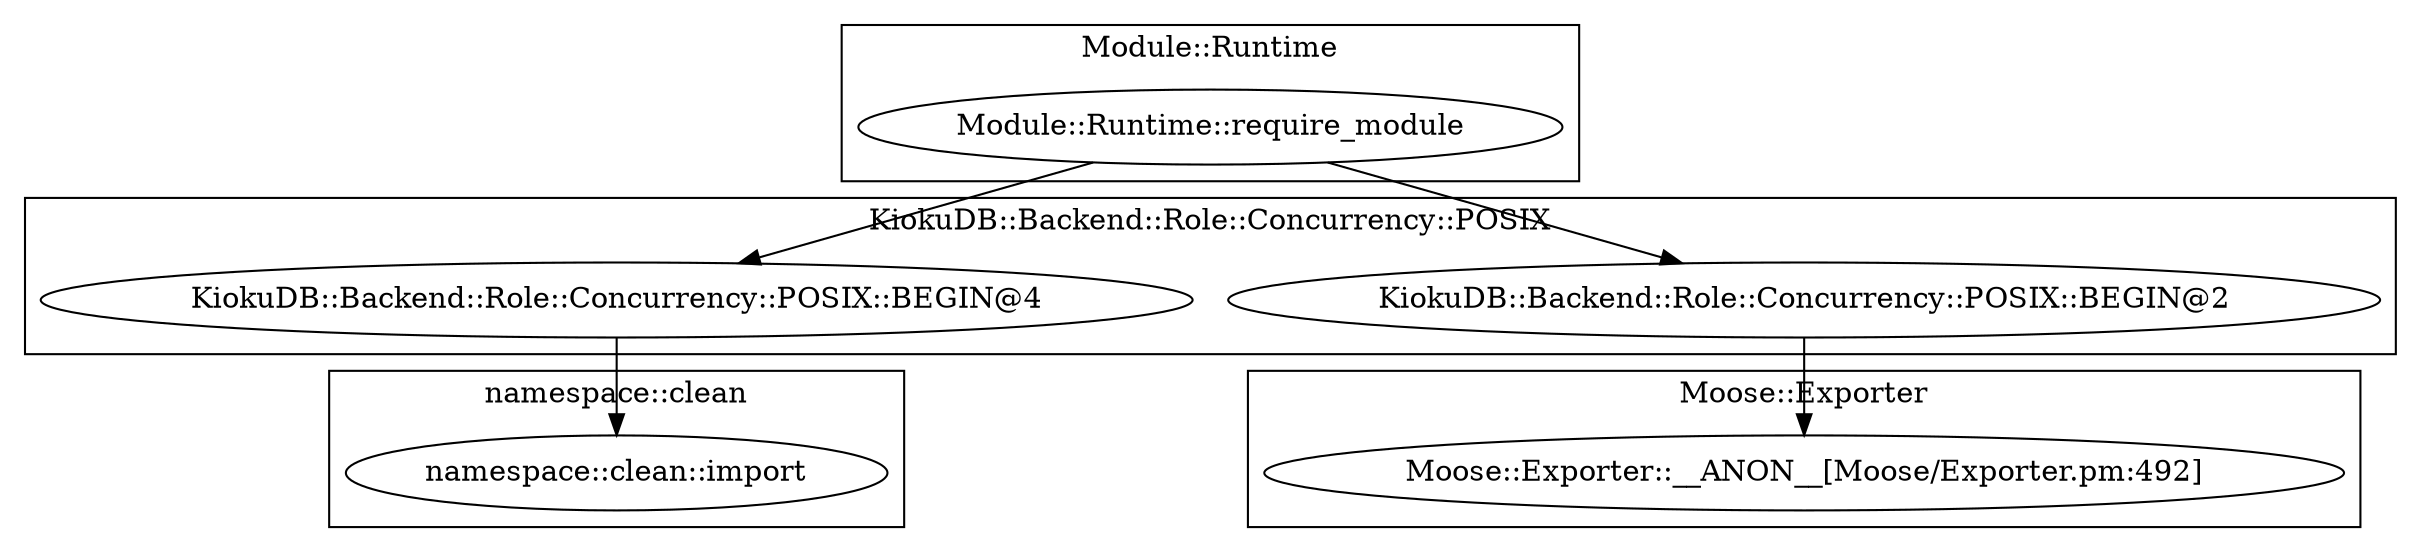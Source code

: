 digraph {
graph [overlap=false]
subgraph cluster_namespace_clean {
	label="namespace::clean";
	"namespace::clean::import";
}
subgraph cluster_KiokuDB_Backend_Role_Concurrency_POSIX {
	label="KiokuDB::Backend::Role::Concurrency::POSIX";
	"KiokuDB::Backend::Role::Concurrency::POSIX::BEGIN@4";
	"KiokuDB::Backend::Role::Concurrency::POSIX::BEGIN@2";
}
subgraph cluster_Module_Runtime {
	label="Module::Runtime";
	"Module::Runtime::require_module";
}
subgraph cluster_Moose_Exporter {
	label="Moose::Exporter";
	"Moose::Exporter::__ANON__[Moose/Exporter.pm:492]";
}
"KiokuDB::Backend::Role::Concurrency::POSIX::BEGIN@4" -> "namespace::clean::import";
"KiokuDB::Backend::Role::Concurrency::POSIX::BEGIN@2" -> "Moose::Exporter::__ANON__[Moose/Exporter.pm:492]";
"Module::Runtime::require_module" -> "KiokuDB::Backend::Role::Concurrency::POSIX::BEGIN@4";
"Module::Runtime::require_module" -> "KiokuDB::Backend::Role::Concurrency::POSIX::BEGIN@2";
}
